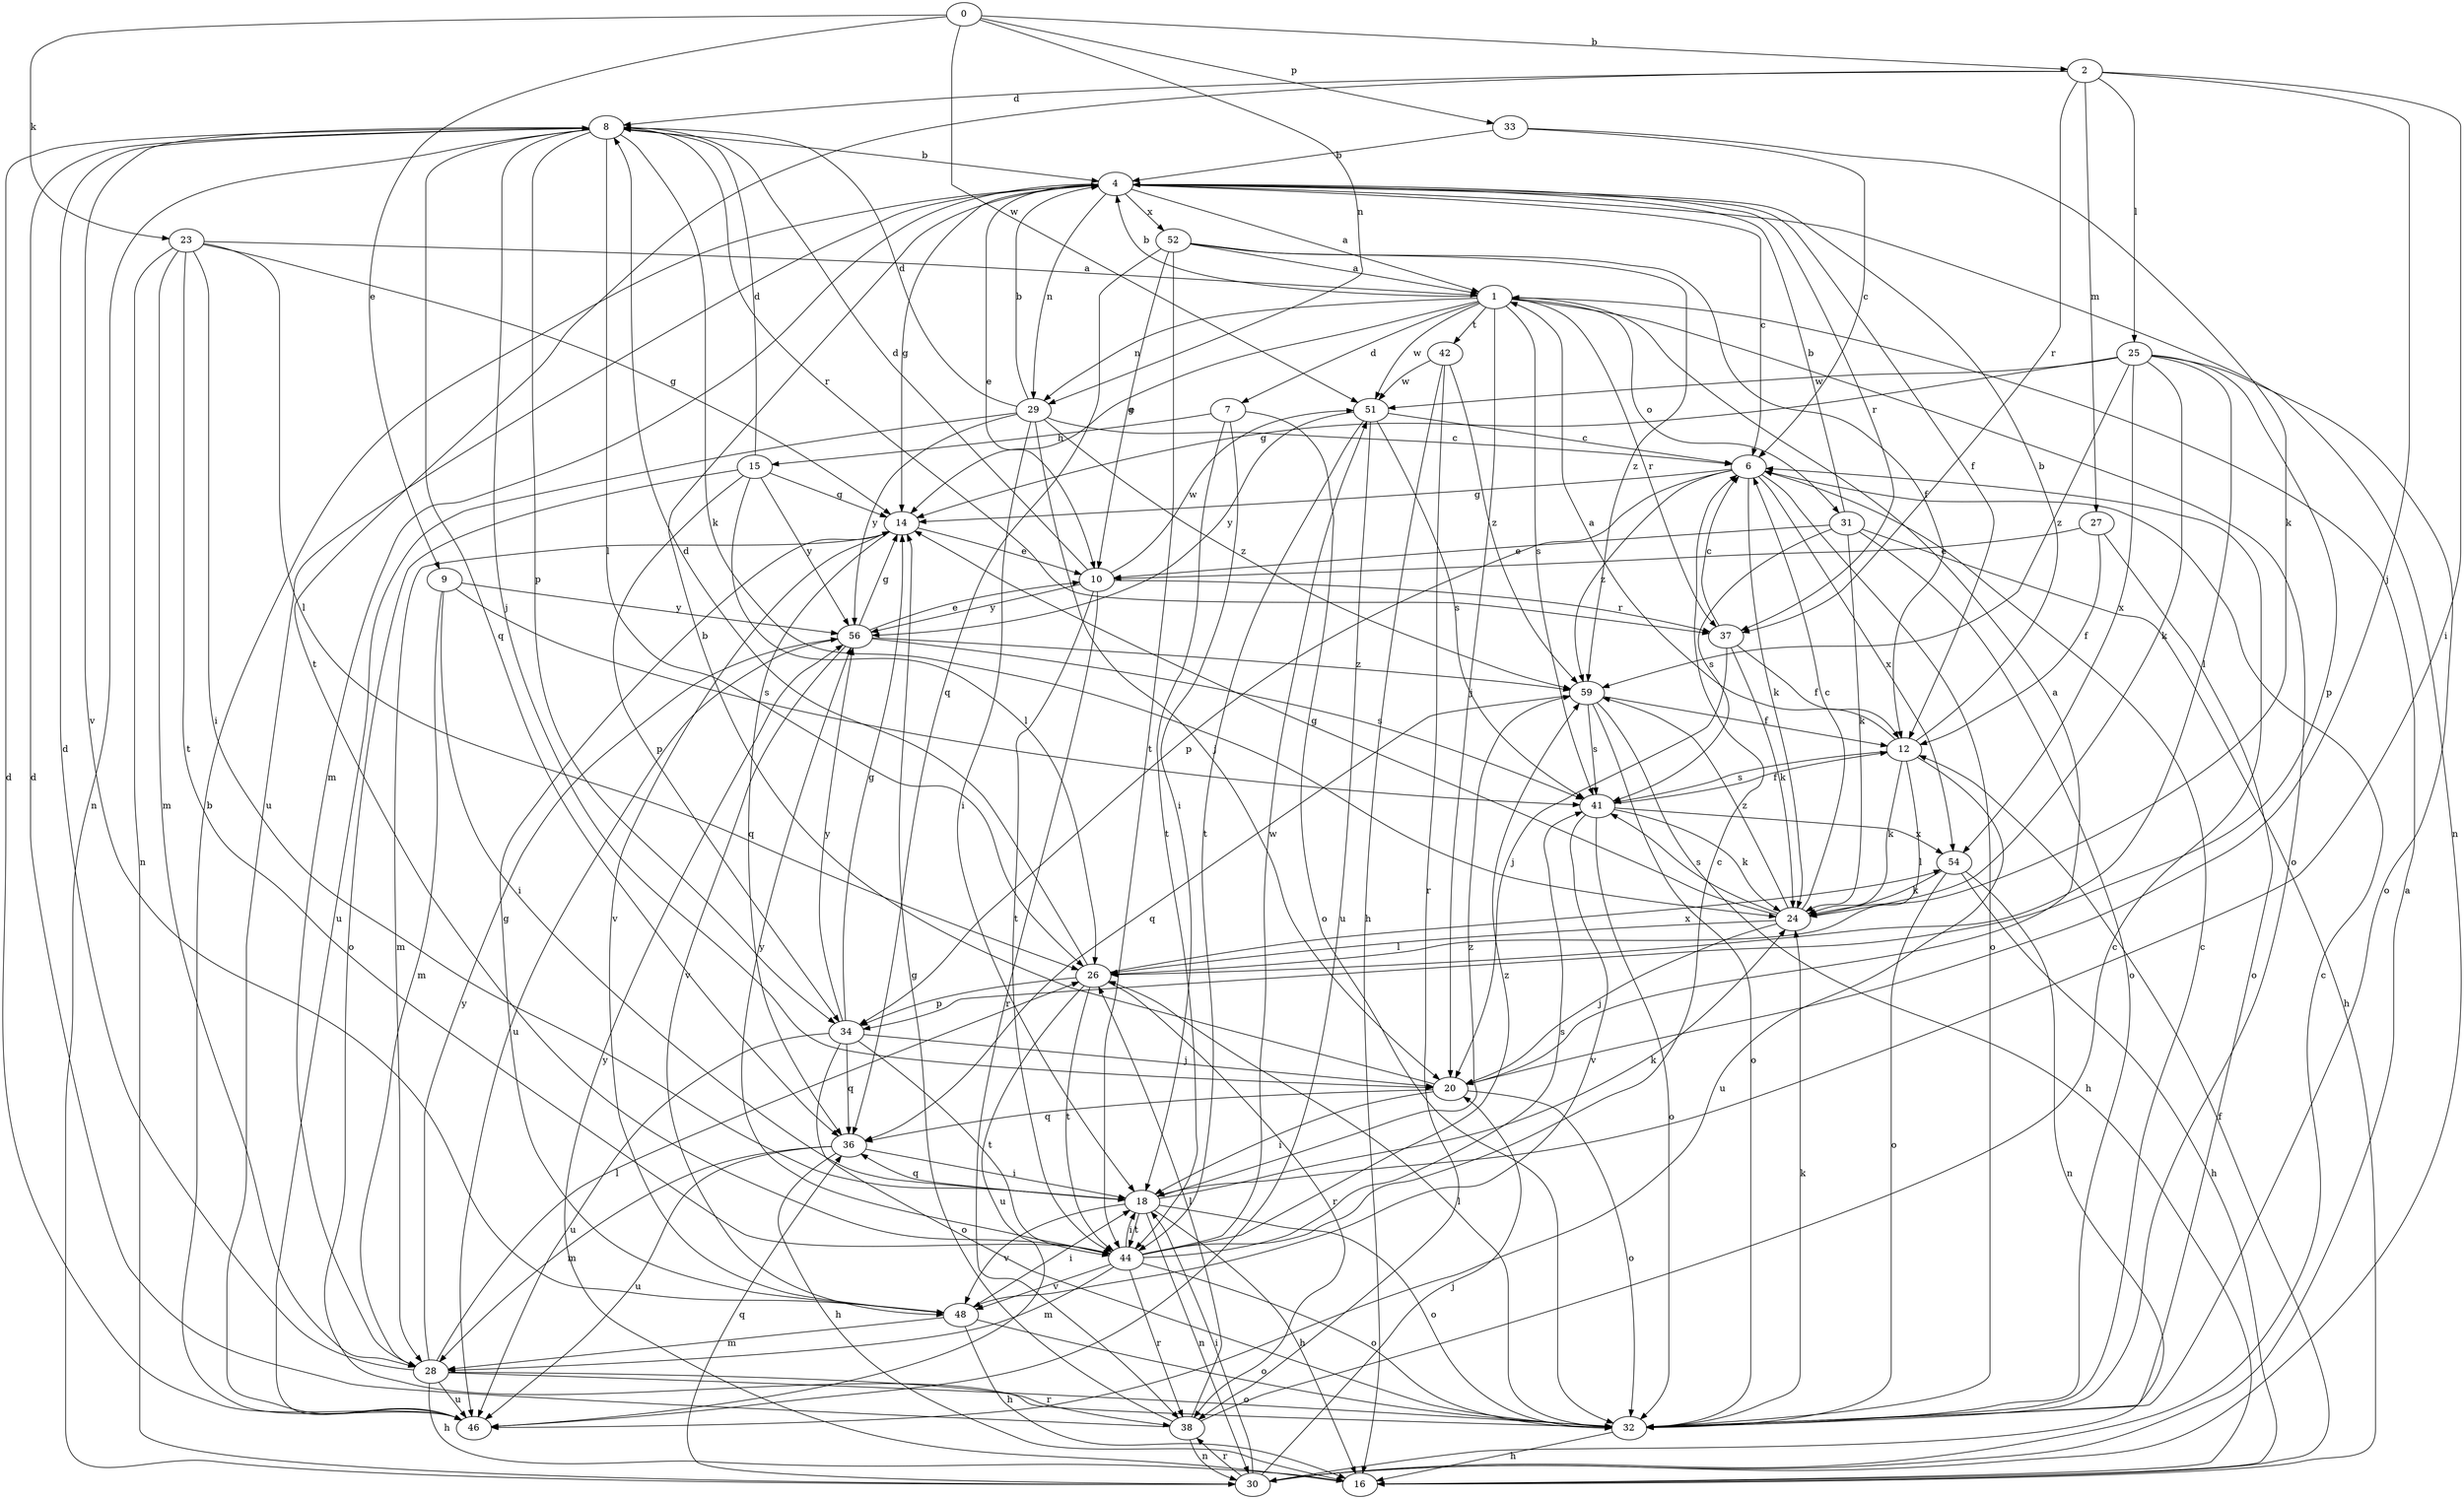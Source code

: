 strict digraph  {
0;
1;
2;
4;
6;
7;
8;
9;
10;
12;
14;
15;
16;
18;
20;
23;
24;
25;
26;
27;
28;
29;
30;
31;
32;
33;
34;
36;
37;
38;
41;
42;
44;
46;
48;
51;
52;
54;
56;
59;
0 -> 2  [label=b];
0 -> 9  [label=e];
0 -> 23  [label=k];
0 -> 29  [label=n];
0 -> 33  [label=p];
0 -> 51  [label=w];
1 -> 4  [label=b];
1 -> 7  [label=d];
1 -> 14  [label=g];
1 -> 20  [label=j];
1 -> 29  [label=n];
1 -> 31  [label=o];
1 -> 32  [label=o];
1 -> 37  [label=r];
1 -> 41  [label=s];
1 -> 42  [label=t];
1 -> 51  [label=w];
2 -> 8  [label=d];
2 -> 18  [label=i];
2 -> 20  [label=j];
2 -> 25  [label=l];
2 -> 27  [label=m];
2 -> 37  [label=r];
2 -> 44  [label=t];
4 -> 1  [label=a];
4 -> 6  [label=c];
4 -> 10  [label=e];
4 -> 12  [label=f];
4 -> 14  [label=g];
4 -> 28  [label=m];
4 -> 29  [label=n];
4 -> 30  [label=n];
4 -> 37  [label=r];
4 -> 46  [label=u];
4 -> 52  [label=x];
6 -> 14  [label=g];
6 -> 24  [label=k];
6 -> 32  [label=o];
6 -> 34  [label=p];
6 -> 54  [label=x];
6 -> 59  [label=z];
7 -> 15  [label=h];
7 -> 18  [label=i];
7 -> 32  [label=o];
7 -> 44  [label=t];
8 -> 4  [label=b];
8 -> 20  [label=j];
8 -> 24  [label=k];
8 -> 26  [label=l];
8 -> 30  [label=n];
8 -> 34  [label=p];
8 -> 36  [label=q];
8 -> 37  [label=r];
8 -> 48  [label=v];
9 -> 18  [label=i];
9 -> 28  [label=m];
9 -> 41  [label=s];
9 -> 56  [label=y];
10 -> 8  [label=d];
10 -> 37  [label=r];
10 -> 38  [label=r];
10 -> 44  [label=t];
10 -> 51  [label=w];
10 -> 56  [label=y];
12 -> 1  [label=a];
12 -> 4  [label=b];
12 -> 24  [label=k];
12 -> 26  [label=l];
12 -> 41  [label=s];
12 -> 46  [label=u];
14 -> 10  [label=e];
14 -> 28  [label=m];
14 -> 36  [label=q];
14 -> 48  [label=v];
15 -> 8  [label=d];
15 -> 14  [label=g];
15 -> 26  [label=l];
15 -> 32  [label=o];
15 -> 34  [label=p];
15 -> 56  [label=y];
16 -> 12  [label=f];
16 -> 56  [label=y];
18 -> 16  [label=h];
18 -> 24  [label=k];
18 -> 30  [label=n];
18 -> 32  [label=o];
18 -> 36  [label=q];
18 -> 44  [label=t];
18 -> 48  [label=v];
18 -> 59  [label=z];
20 -> 1  [label=a];
20 -> 4  [label=b];
20 -> 18  [label=i];
20 -> 32  [label=o];
20 -> 36  [label=q];
23 -> 1  [label=a];
23 -> 14  [label=g];
23 -> 18  [label=i];
23 -> 26  [label=l];
23 -> 28  [label=m];
23 -> 30  [label=n];
23 -> 44  [label=t];
24 -> 6  [label=c];
24 -> 14  [label=g];
24 -> 20  [label=j];
24 -> 26  [label=l];
24 -> 41  [label=s];
24 -> 59  [label=z];
25 -> 14  [label=g];
25 -> 24  [label=k];
25 -> 26  [label=l];
25 -> 32  [label=o];
25 -> 34  [label=p];
25 -> 51  [label=w];
25 -> 54  [label=x];
25 -> 59  [label=z];
26 -> 8  [label=d];
26 -> 34  [label=p];
26 -> 38  [label=r];
26 -> 44  [label=t];
26 -> 46  [label=u];
26 -> 54  [label=x];
27 -> 10  [label=e];
27 -> 12  [label=f];
27 -> 32  [label=o];
28 -> 8  [label=d];
28 -> 16  [label=h];
28 -> 26  [label=l];
28 -> 32  [label=o];
28 -> 38  [label=r];
28 -> 46  [label=u];
28 -> 56  [label=y];
29 -> 4  [label=b];
29 -> 6  [label=c];
29 -> 8  [label=d];
29 -> 18  [label=i];
29 -> 20  [label=j];
29 -> 46  [label=u];
29 -> 56  [label=y];
29 -> 59  [label=z];
30 -> 1  [label=a];
30 -> 6  [label=c];
30 -> 18  [label=i];
30 -> 20  [label=j];
30 -> 36  [label=q];
30 -> 38  [label=r];
31 -> 4  [label=b];
31 -> 10  [label=e];
31 -> 16  [label=h];
31 -> 24  [label=k];
31 -> 32  [label=o];
31 -> 41  [label=s];
32 -> 6  [label=c];
32 -> 16  [label=h];
32 -> 24  [label=k];
32 -> 26  [label=l];
33 -> 4  [label=b];
33 -> 6  [label=c];
33 -> 24  [label=k];
34 -> 14  [label=g];
34 -> 20  [label=j];
34 -> 32  [label=o];
34 -> 36  [label=q];
34 -> 44  [label=t];
34 -> 46  [label=u];
34 -> 56  [label=y];
36 -> 16  [label=h];
36 -> 18  [label=i];
36 -> 28  [label=m];
36 -> 46  [label=u];
37 -> 6  [label=c];
37 -> 12  [label=f];
37 -> 20  [label=j];
37 -> 24  [label=k];
38 -> 6  [label=c];
38 -> 8  [label=d];
38 -> 14  [label=g];
38 -> 26  [label=l];
38 -> 30  [label=n];
41 -> 12  [label=f];
41 -> 24  [label=k];
41 -> 32  [label=o];
41 -> 48  [label=v];
41 -> 54  [label=x];
42 -> 16  [label=h];
42 -> 38  [label=r];
42 -> 51  [label=w];
42 -> 59  [label=z];
44 -> 6  [label=c];
44 -> 18  [label=i];
44 -> 28  [label=m];
44 -> 32  [label=o];
44 -> 38  [label=r];
44 -> 41  [label=s];
44 -> 48  [label=v];
44 -> 51  [label=w];
44 -> 56  [label=y];
44 -> 59  [label=z];
46 -> 4  [label=b];
46 -> 8  [label=d];
48 -> 14  [label=g];
48 -> 16  [label=h];
48 -> 18  [label=i];
48 -> 28  [label=m];
48 -> 32  [label=o];
51 -> 6  [label=c];
51 -> 41  [label=s];
51 -> 44  [label=t];
51 -> 46  [label=u];
51 -> 56  [label=y];
52 -> 1  [label=a];
52 -> 10  [label=e];
52 -> 12  [label=f];
52 -> 36  [label=q];
52 -> 44  [label=t];
52 -> 59  [label=z];
54 -> 16  [label=h];
54 -> 24  [label=k];
54 -> 30  [label=n];
54 -> 32  [label=o];
56 -> 10  [label=e];
56 -> 14  [label=g];
56 -> 41  [label=s];
56 -> 46  [label=u];
56 -> 48  [label=v];
56 -> 59  [label=z];
59 -> 12  [label=f];
59 -> 16  [label=h];
59 -> 32  [label=o];
59 -> 36  [label=q];
59 -> 41  [label=s];
}

